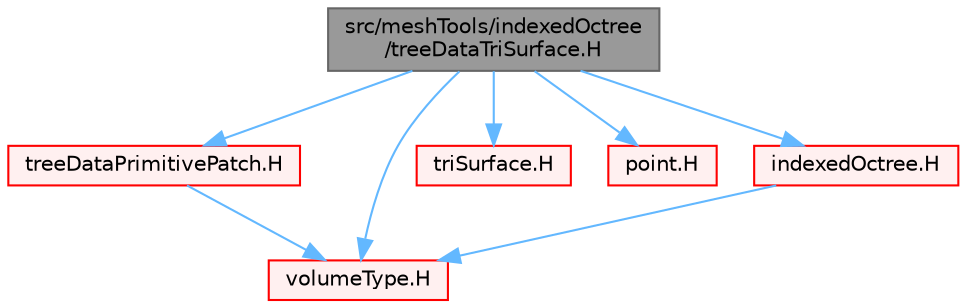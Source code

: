 digraph "src/meshTools/indexedOctree/treeDataTriSurface.H"
{
 // LATEX_PDF_SIZE
  bgcolor="transparent";
  edge [fontname=Helvetica,fontsize=10,labelfontname=Helvetica,labelfontsize=10];
  node [fontname=Helvetica,fontsize=10,shape=box,height=0.2,width=0.4];
  Node1 [id="Node000001",label="src/meshTools/indexedOctree\l/treeDataTriSurface.H",height=0.2,width=0.4,color="gray40", fillcolor="grey60", style="filled", fontcolor="black",tooltip=" "];
  Node1 -> Node2 [id="edge1_Node000001_Node000002",color="steelblue1",style="solid",tooltip=" "];
  Node2 [id="Node000002",label="treeDataPrimitivePatch.H",height=0.2,width=0.4,color="red", fillcolor="#FFF0F0", style="filled",URL="$treeDataPrimitivePatch_8H.html",tooltip=" "];
  Node2 -> Node224 [id="edge2_Node000002_Node000224",color="steelblue1",style="solid",tooltip=" "];
  Node224 [id="Node000224",label="volumeType.H",height=0.2,width=0.4,color="red", fillcolor="#FFF0F0", style="filled",URL="$volumeType_8H.html",tooltip=" "];
  Node1 -> Node225 [id="edge3_Node000001_Node000225",color="steelblue1",style="solid",tooltip=" "];
  Node225 [id="Node000225",label="triSurface.H",height=0.2,width=0.4,color="red", fillcolor="#FFF0F0", style="filled",URL="$triSurface_8H.html",tooltip=" "];
  Node1 -> Node7 [id="edge4_Node000001_Node000007",color="steelblue1",style="solid",tooltip=" "];
  Node7 [id="Node000007",label="point.H",height=0.2,width=0.4,color="red", fillcolor="#FFF0F0", style="filled",URL="$point_8H.html",tooltip=" "];
  Node1 -> Node253 [id="edge5_Node000001_Node000253",color="steelblue1",style="solid",tooltip=" "];
  Node253 [id="Node000253",label="indexedOctree.H",height=0.2,width=0.4,color="red", fillcolor="#FFF0F0", style="filled",URL="$indexedOctree_8H.html",tooltip=" "];
  Node253 -> Node224 [id="edge6_Node000253_Node000224",color="steelblue1",style="solid",tooltip=" "];
  Node1 -> Node224 [id="edge7_Node000001_Node000224",color="steelblue1",style="solid",tooltip=" "];
}
